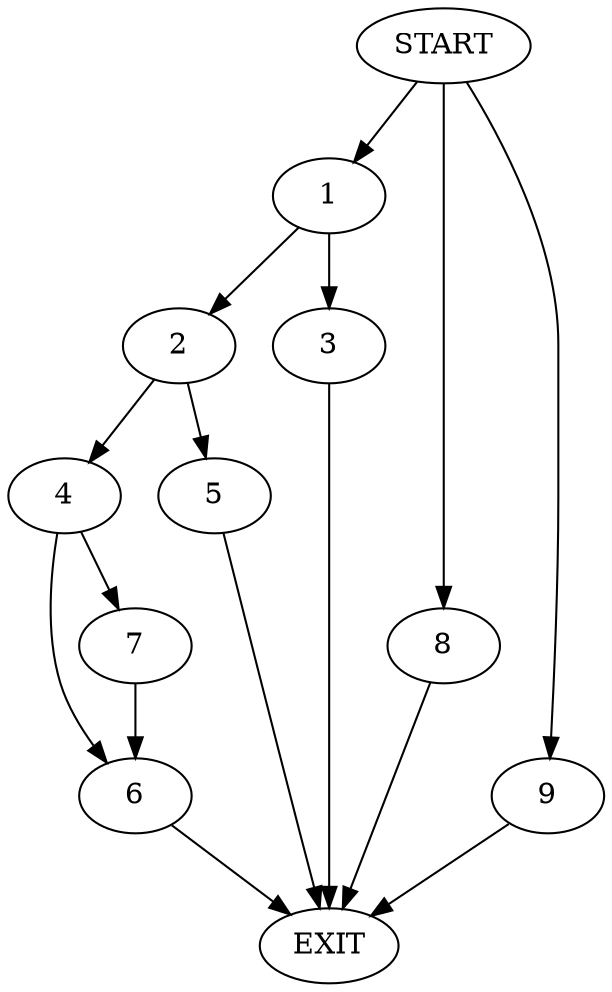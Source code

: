 digraph {
0 [label="START"]
10 [label="EXIT"]
0 -> 1
1 -> 2
1 -> 3
2 -> 4
2 -> 5
3 -> 10
5 -> 10
4 -> 6
4 -> 7
7 -> 6
6 -> 10
0 -> 8
8 -> 10
0 -> 9
9 -> 10
}
